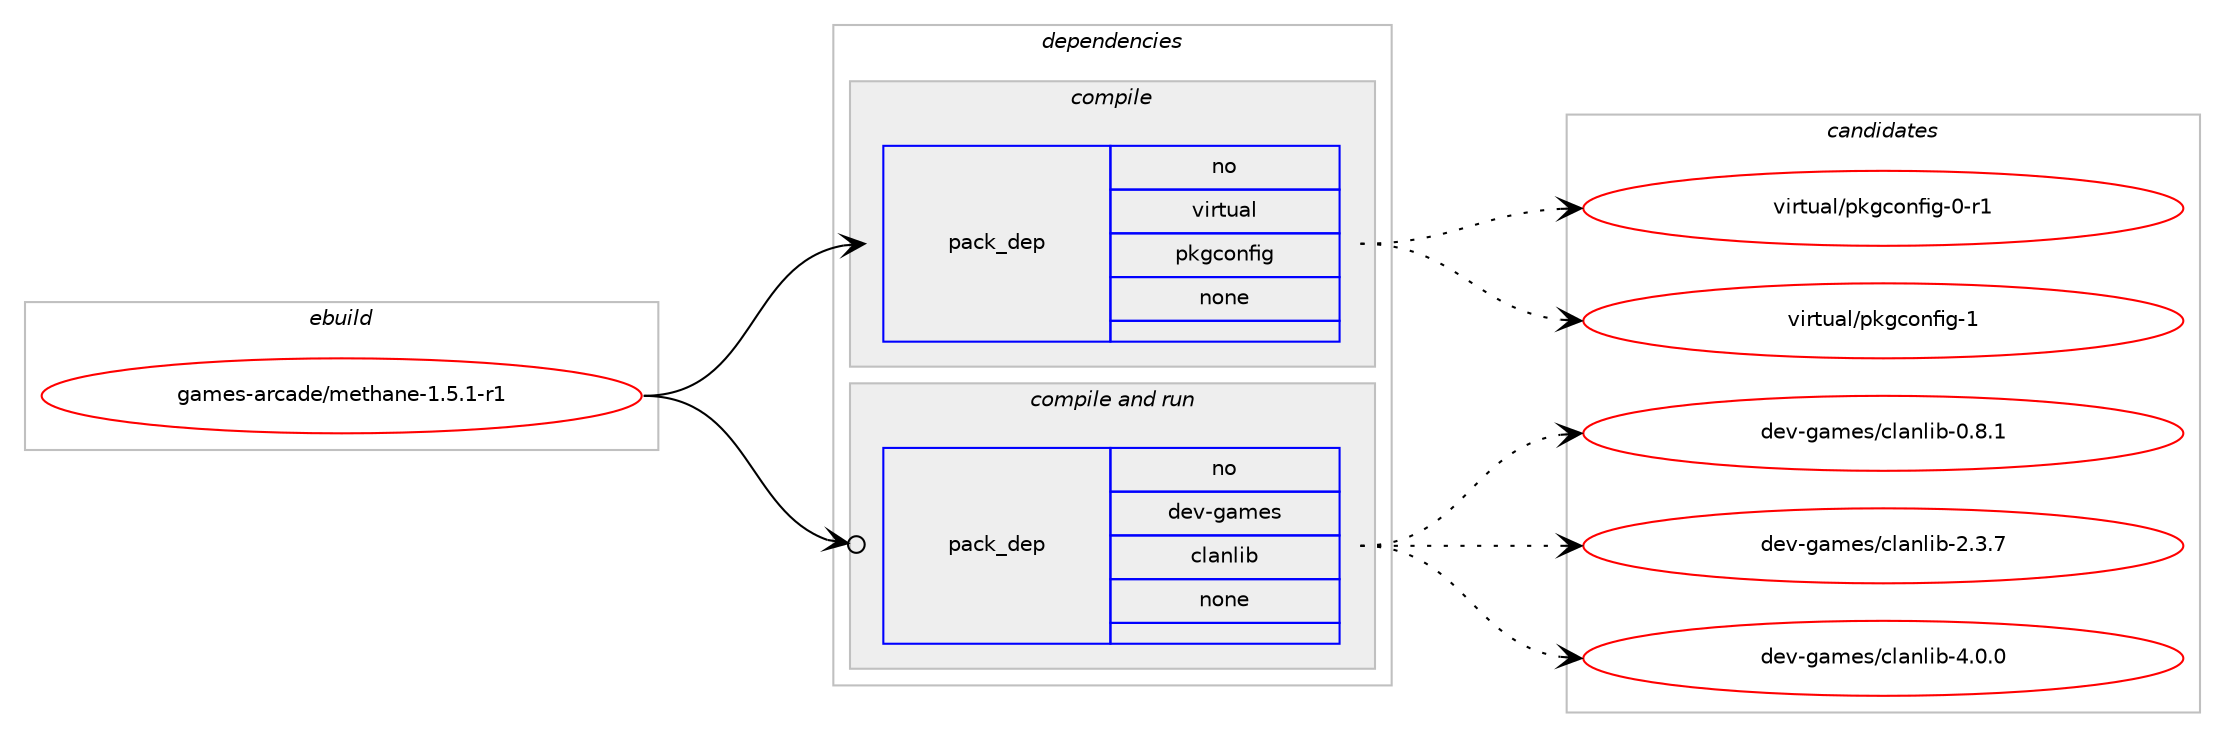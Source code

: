 digraph prolog {

# *************
# Graph options
# *************

newrank=true;
concentrate=true;
compound=true;
graph [rankdir=LR,fontname=Helvetica,fontsize=10,ranksep=1.5];#, ranksep=2.5, nodesep=0.2];
edge  [arrowhead=vee];
node  [fontname=Helvetica,fontsize=10];

# **********
# The ebuild
# **********

subgraph cluster_leftcol {
color=gray;
rank=same;
label=<<i>ebuild</i>>;
id [label="games-arcade/methane-1.5.1-r1", color=red, width=4, href="../games-arcade/methane-1.5.1-r1.svg"];
}

# ****************
# The dependencies
# ****************

subgraph cluster_midcol {
color=gray;
label=<<i>dependencies</i>>;
subgraph cluster_compile {
fillcolor="#eeeeee";
style=filled;
label=<<i>compile</i>>;
subgraph pack1104514 {
dependency1554421 [label=<<TABLE BORDER="0" CELLBORDER="1" CELLSPACING="0" CELLPADDING="4" WIDTH="220"><TR><TD ROWSPAN="6" CELLPADDING="30">pack_dep</TD></TR><TR><TD WIDTH="110">no</TD></TR><TR><TD>virtual</TD></TR><TR><TD>pkgconfig</TD></TR><TR><TD>none</TD></TR><TR><TD></TD></TR></TABLE>>, shape=none, color=blue];
}
id:e -> dependency1554421:w [weight=20,style="solid",arrowhead="vee"];
}
subgraph cluster_compileandrun {
fillcolor="#eeeeee";
style=filled;
label=<<i>compile and run</i>>;
subgraph pack1104515 {
dependency1554422 [label=<<TABLE BORDER="0" CELLBORDER="1" CELLSPACING="0" CELLPADDING="4" WIDTH="220"><TR><TD ROWSPAN="6" CELLPADDING="30">pack_dep</TD></TR><TR><TD WIDTH="110">no</TD></TR><TR><TD>dev-games</TD></TR><TR><TD>clanlib</TD></TR><TR><TD>none</TD></TR><TR><TD></TD></TR></TABLE>>, shape=none, color=blue];
}
id:e -> dependency1554422:w [weight=20,style="solid",arrowhead="odotvee"];
}
subgraph cluster_run {
fillcolor="#eeeeee";
style=filled;
label=<<i>run</i>>;
}
}

# **************
# The candidates
# **************

subgraph cluster_choices {
rank=same;
color=gray;
label=<<i>candidates</i>>;

subgraph choice1104514 {
color=black;
nodesep=1;
choice11810511411611797108471121071039911111010210510345484511449 [label="virtual/pkgconfig-0-r1", color=red, width=4,href="../virtual/pkgconfig-0-r1.svg"];
choice1181051141161179710847112107103991111101021051034549 [label="virtual/pkgconfig-1", color=red, width=4,href="../virtual/pkgconfig-1.svg"];
dependency1554421:e -> choice11810511411611797108471121071039911111010210510345484511449:w [style=dotted,weight="100"];
dependency1554421:e -> choice1181051141161179710847112107103991111101021051034549:w [style=dotted,weight="100"];
}
subgraph choice1104515 {
color=black;
nodesep=1;
choice100101118451039710910111547991089711010810598454846564649 [label="dev-games/clanlib-0.8.1", color=red, width=4,href="../dev-games/clanlib-0.8.1.svg"];
choice100101118451039710910111547991089711010810598455046514655 [label="dev-games/clanlib-2.3.7", color=red, width=4,href="../dev-games/clanlib-2.3.7.svg"];
choice100101118451039710910111547991089711010810598455246484648 [label="dev-games/clanlib-4.0.0", color=red, width=4,href="../dev-games/clanlib-4.0.0.svg"];
dependency1554422:e -> choice100101118451039710910111547991089711010810598454846564649:w [style=dotted,weight="100"];
dependency1554422:e -> choice100101118451039710910111547991089711010810598455046514655:w [style=dotted,weight="100"];
dependency1554422:e -> choice100101118451039710910111547991089711010810598455246484648:w [style=dotted,weight="100"];
}
}

}
